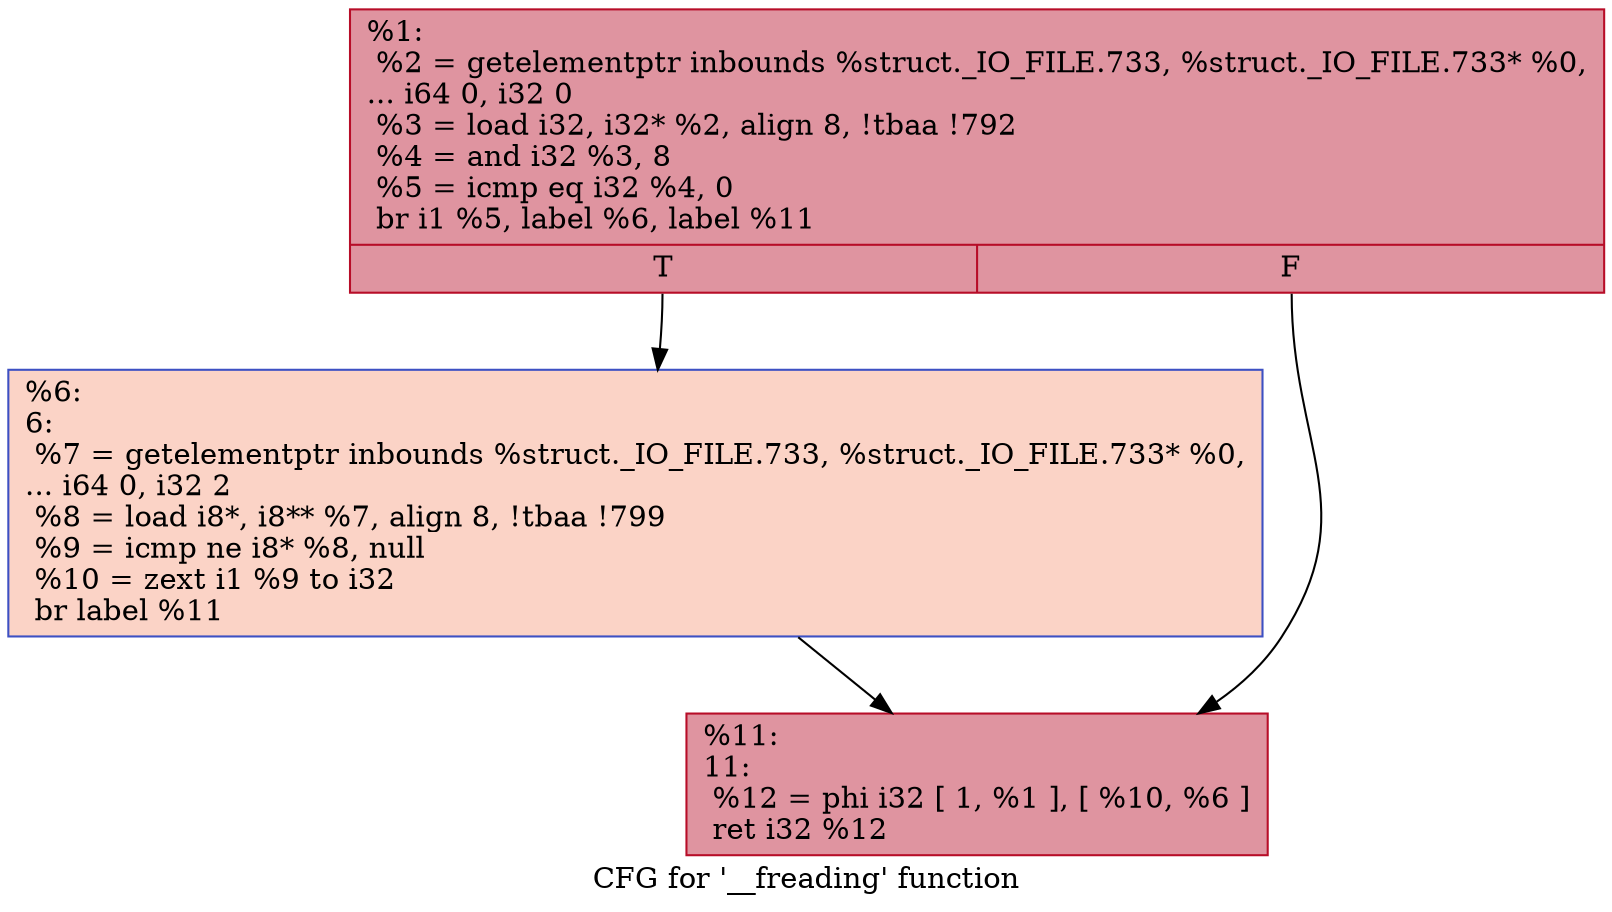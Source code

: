 digraph "CFG for '__freading' function" {
	label="CFG for '__freading' function";

	Node0x255ba10 [shape=record,color="#b70d28ff", style=filled, fillcolor="#b70d2870",label="{%1:\l  %2 = getelementptr inbounds %struct._IO_FILE.733, %struct._IO_FILE.733* %0,\l... i64 0, i32 0\l  %3 = load i32, i32* %2, align 8, !tbaa !792\l  %4 = and i32 %3, 8\l  %5 = icmp eq i32 %4, 0\l  br i1 %5, label %6, label %11\l|{<s0>T|<s1>F}}"];
	Node0x255ba10:s0 -> Node0x255ba60;
	Node0x255ba10:s1 -> Node0x255bab0;
	Node0x255ba60 [shape=record,color="#3d50c3ff", style=filled, fillcolor="#f59c7d70",label="{%6:\l6:                                                \l  %7 = getelementptr inbounds %struct._IO_FILE.733, %struct._IO_FILE.733* %0,\l... i64 0, i32 2\l  %8 = load i8*, i8** %7, align 8, !tbaa !799\l  %9 = icmp ne i8* %8, null\l  %10 = zext i1 %9 to i32\l  br label %11\l}"];
	Node0x255ba60 -> Node0x255bab0;
	Node0x255bab0 [shape=record,color="#b70d28ff", style=filled, fillcolor="#b70d2870",label="{%11:\l11:                                               \l  %12 = phi i32 [ 1, %1 ], [ %10, %6 ]\l  ret i32 %12\l}"];
}

